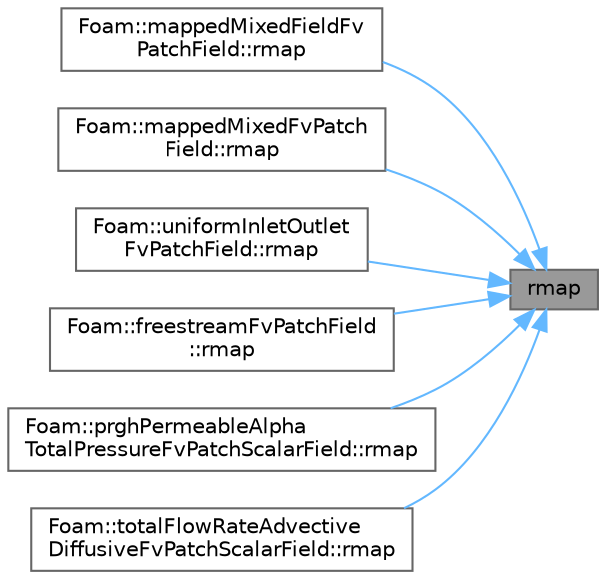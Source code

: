 digraph "rmap"
{
 // LATEX_PDF_SIZE
  bgcolor="transparent";
  edge [fontname=Helvetica,fontsize=10,labelfontname=Helvetica,labelfontsize=10];
  node [fontname=Helvetica,fontsize=10,shape=box,height=0.2,width=0.4];
  rankdir="RL";
  Node1 [id="Node000001",label="rmap",height=0.2,width=0.4,color="gray40", fillcolor="grey60", style="filled", fontcolor="black",tooltip=" "];
  Node1 -> Node2 [id="edge1_Node000001_Node000002",dir="back",color="steelblue1",style="solid",tooltip=" "];
  Node2 [id="Node000002",label="Foam::mappedMixedFieldFv\lPatchField::rmap",height=0.2,width=0.4,color="grey40", fillcolor="white", style="filled",URL="$classFoam_1_1mappedMixedFieldFvPatchField.html#abe233fd0f00c5f2012c2a8f57f20f5cb",tooltip=" "];
  Node1 -> Node3 [id="edge2_Node000001_Node000003",dir="back",color="steelblue1",style="solid",tooltip=" "];
  Node3 [id="Node000003",label="Foam::mappedMixedFvPatch\lField::rmap",height=0.2,width=0.4,color="grey40", fillcolor="white", style="filled",URL="$classFoam_1_1mappedMixedFvPatchField.html#abe233fd0f00c5f2012c2a8f57f20f5cb",tooltip=" "];
  Node1 -> Node4 [id="edge3_Node000001_Node000004",dir="back",color="steelblue1",style="solid",tooltip=" "];
  Node4 [id="Node000004",label="Foam::uniformInletOutlet\lFvPatchField::rmap",height=0.2,width=0.4,color="grey40", fillcolor="white", style="filled",URL="$classFoam_1_1uniformInletOutletFvPatchField.html#abe233fd0f00c5f2012c2a8f57f20f5cb",tooltip=" "];
  Node1 -> Node5 [id="edge4_Node000001_Node000005",dir="back",color="steelblue1",style="solid",tooltip=" "];
  Node5 [id="Node000005",label="Foam::freestreamFvPatchField\l::rmap",height=0.2,width=0.4,color="grey40", fillcolor="white", style="filled",URL="$classFoam_1_1freestreamFvPatchField.html#a68b6bc62939351f82355d90de23432b6",tooltip=" "];
  Node1 -> Node6 [id="edge5_Node000001_Node000006",dir="back",color="steelblue1",style="solid",tooltip=" "];
  Node6 [id="Node000006",label="Foam::prghPermeableAlpha\lTotalPressureFvPatchScalarField::rmap",height=0.2,width=0.4,color="grey40", fillcolor="white", style="filled",URL="$classFoam_1_1prghPermeableAlphaTotalPressureFvPatchScalarField.html#a713277715ccc0a5ef466b0516d44731f",tooltip=" "];
  Node1 -> Node7 [id="edge6_Node000001_Node000007",dir="back",color="steelblue1",style="solid",tooltip=" "];
  Node7 [id="Node000007",label="Foam::totalFlowRateAdvective\lDiffusiveFvPatchScalarField::rmap",height=0.2,width=0.4,color="grey40", fillcolor="white", style="filled",URL="$classFoam_1_1totalFlowRateAdvectiveDiffusiveFvPatchScalarField.html#a713277715ccc0a5ef466b0516d44731f",tooltip=" "];
}
